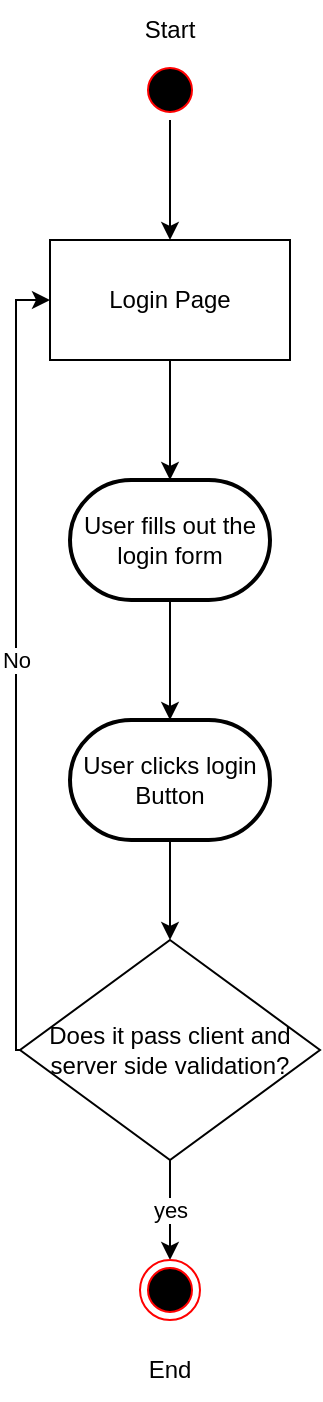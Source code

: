 <mxfile version="20.2.3" type="device"><diagram id="wEBqfs0fLrA0wYbtQWPo" name="Page-1"><mxGraphModel dx="1034" dy="-1559" grid="1" gridSize="10" guides="1" tooltips="1" connect="1" arrows="1" fold="1" page="1" pageScale="1" pageWidth="850" pageHeight="1100" math="0" shadow="0"><root><mxCell id="0"/><mxCell id="1" parent="0"/><mxCell id="nj590LRYsxGTTs_kBgOg-1" value="End" style="text;html=1;strokeColor=none;fillColor=none;align=center;verticalAlign=middle;whiteSpace=wrap;rounded=0;" parent="1" vertex="1"><mxGeometry x="500" y="3100" width="60" height="30" as="geometry"/></mxCell><mxCell id="nj590LRYsxGTTs_kBgOg-2" style="edgeStyle=orthogonalEdgeStyle;rounded=0;orthogonalLoop=1;jettySize=auto;html=1;exitX=0.5;exitY=1;exitDx=0;exitDy=0;exitPerimeter=0;entryX=0.5;entryY=0;entryDx=0;entryDy=0;entryPerimeter=0;" parent="1" source="nj590LRYsxGTTs_kBgOg-3" target="nj590LRYsxGTTs_kBgOg-5" edge="1"><mxGeometry relative="1" as="geometry"><mxPoint x="530.238" y="2750" as="targetPoint"/></mxGeometry></mxCell><mxCell id="nj590LRYsxGTTs_kBgOg-3" value="User fills out the login form" style="strokeWidth=2;html=1;shape=mxgraph.flowchart.terminator;whiteSpace=wrap;" parent="1" vertex="1"><mxGeometry x="480" y="2670" width="100" height="60" as="geometry"/></mxCell><mxCell id="nj590LRYsxGTTs_kBgOg-4" style="edgeStyle=orthogonalEdgeStyle;rounded=0;orthogonalLoop=1;jettySize=auto;html=1;entryX=0.5;entryY=0;entryDx=0;entryDy=0;" parent="1" source="nj590LRYsxGTTs_kBgOg-5" target="nj590LRYsxGTTs_kBgOg-8" edge="1"><mxGeometry relative="1" as="geometry"/></mxCell><mxCell id="nj590LRYsxGTTs_kBgOg-5" value="User clicks login Button" style="strokeWidth=2;html=1;shape=mxgraph.flowchart.terminator;whiteSpace=wrap;" parent="1" vertex="1"><mxGeometry x="480" y="2790" width="100" height="60" as="geometry"/></mxCell><mxCell id="nj590LRYsxGTTs_kBgOg-6" value="No" style="edgeStyle=orthogonalEdgeStyle;rounded=0;orthogonalLoop=1;jettySize=auto;html=1;entryX=0;entryY=0.5;entryDx=0;entryDy=0;exitX=0;exitY=0.5;exitDx=0;exitDy=0;" parent="1" source="nj590LRYsxGTTs_kBgOg-8" target="zSzXEdfj71QLySuOlww8-1" edge="1"><mxGeometry relative="1" as="geometry"><Array as="points"><mxPoint x="453" y="2955"/><mxPoint x="453" y="2580"/></Array></mxGeometry></mxCell><mxCell id="nj590LRYsxGTTs_kBgOg-7" value="yes" style="edgeStyle=orthogonalEdgeStyle;rounded=0;orthogonalLoop=1;jettySize=auto;html=1;entryX=0.5;entryY=0;entryDx=0;entryDy=0;" parent="1" source="nj590LRYsxGTTs_kBgOg-8" target="nj590LRYsxGTTs_kBgOg-11" edge="1"><mxGeometry relative="1" as="geometry"><mxPoint x="530" y="3040" as="targetPoint"/></mxGeometry></mxCell><mxCell id="nj590LRYsxGTTs_kBgOg-8" value="Does it pass client and server side validation?" style="rhombus;whiteSpace=wrap;html=1;" parent="1" vertex="1"><mxGeometry x="455" y="2900" width="150" height="110" as="geometry"/></mxCell><mxCell id="nj590LRYsxGTTs_kBgOg-9" style="edgeStyle=orthogonalEdgeStyle;rounded=0;orthogonalLoop=1;jettySize=auto;html=1;entryX=0.5;entryY=0;entryDx=0;entryDy=0;entryPerimeter=0;" parent="1" source="nj590LRYsxGTTs_kBgOg-10" edge="1"><mxGeometry relative="1" as="geometry"><mxPoint x="530" y="2550" as="targetPoint"/></mxGeometry></mxCell><mxCell id="nj590LRYsxGTTs_kBgOg-10" value="" style="ellipse;html=1;shape=startState;fillColor=#000000;strokeColor=#ff0000;" parent="1" vertex="1"><mxGeometry x="515" y="2460" width="30" height="30" as="geometry"/></mxCell><mxCell id="nj590LRYsxGTTs_kBgOg-11" value="" style="ellipse;html=1;shape=endState;fillColor=#000000;strokeColor=#ff0000;" parent="1" vertex="1"><mxGeometry x="515" y="3060" width="30" height="30" as="geometry"/></mxCell><mxCell id="nj590LRYsxGTTs_kBgOg-12" value="Start" style="text;html=1;strokeColor=none;fillColor=none;align=center;verticalAlign=middle;whiteSpace=wrap;rounded=0;" parent="1" vertex="1"><mxGeometry x="500" y="2430" width="60" height="30" as="geometry"/></mxCell><mxCell id="zSzXEdfj71QLySuOlww8-2" style="edgeStyle=orthogonalEdgeStyle;rounded=0;orthogonalLoop=1;jettySize=auto;html=1;entryX=0.5;entryY=0;entryDx=0;entryDy=0;entryPerimeter=0;" edge="1" parent="1" source="zSzXEdfj71QLySuOlww8-1" target="nj590LRYsxGTTs_kBgOg-3"><mxGeometry relative="1" as="geometry"/></mxCell><mxCell id="zSzXEdfj71QLySuOlww8-1" value="Login Page" style="rounded=0;whiteSpace=wrap;html=1;" vertex="1" parent="1"><mxGeometry x="470" y="2550" width="120" height="60" as="geometry"/></mxCell></root></mxGraphModel></diagram></mxfile>